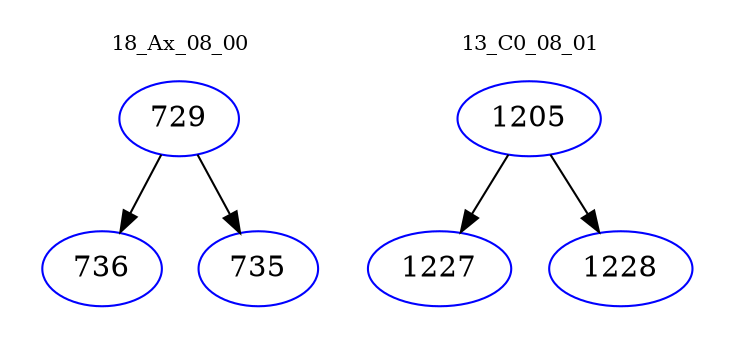 digraph{
subgraph cluster_0 {
color = white
label = "18_Ax_08_00";
fontsize=10;
T0_729 [label="729", color="blue"]
T0_729 -> T0_736 [color="black"]
T0_736 [label="736", color="blue"]
T0_729 -> T0_735 [color="black"]
T0_735 [label="735", color="blue"]
}
subgraph cluster_1 {
color = white
label = "13_C0_08_01";
fontsize=10;
T1_1205 [label="1205", color="blue"]
T1_1205 -> T1_1227 [color="black"]
T1_1227 [label="1227", color="blue"]
T1_1205 -> T1_1228 [color="black"]
T1_1228 [label="1228", color="blue"]
}
}
